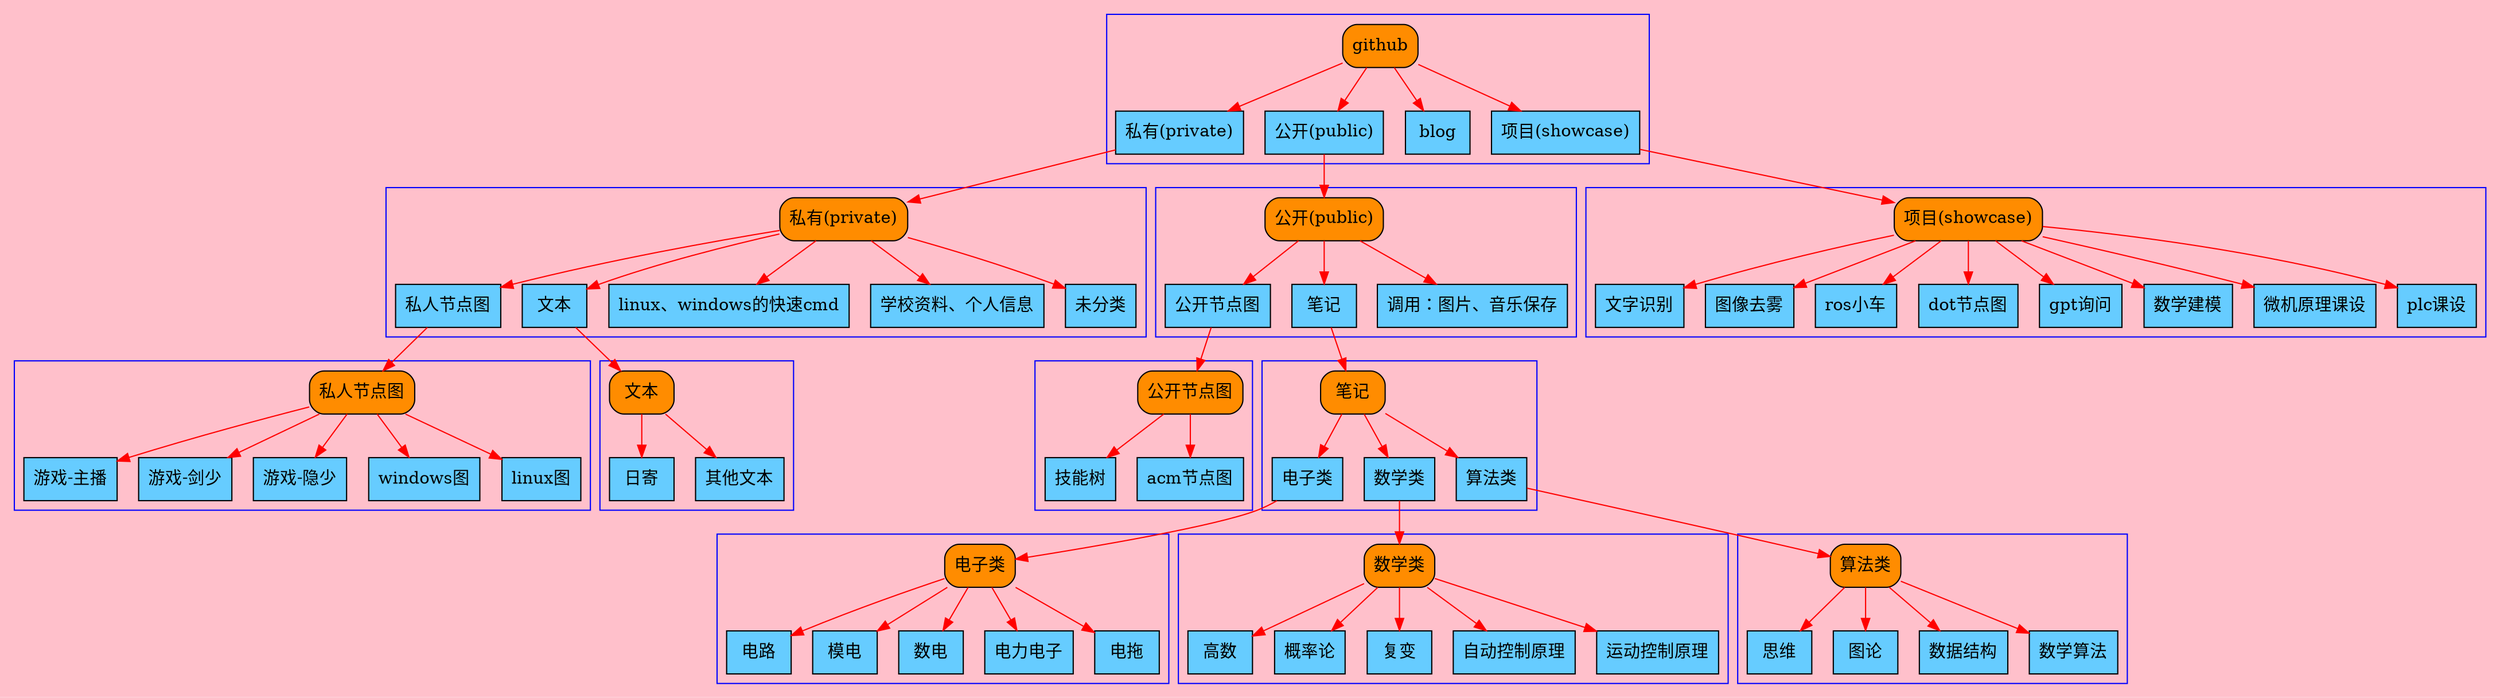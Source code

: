 digraph Example{
graph [bgcolor="pink"]
subgraph cluster_1{
	color="blue"
	1 3 5 7 9
}
subgraph cluster_2{
	color="blue"
	2 11 13 15 17 19
}
subgraph cluster_4{
	color="blue"
	4 21 23 25
}
subgraph cluster_8{
	color="blue"
	8 27 29 31 33 35 37 39 41
}
subgraph cluster_20{
	color="blue"
	20 43 45
}
subgraph cluster_10{
	color="blue"
	10 47 49 51 53 55
}
subgraph cluster_22{
	color="blue"
	22 57 59 61
}
subgraph cluster_56{
	color="blue"
	56 63 65 67 69 71
}
subgraph cluster_58{
	color="blue"
	58 73 75 77 79 81
}
subgraph cluster_60{
	color="blue"
	60 83 85 87 89
}
subgraph cluster_12{
	color="blue"
	12 91 93
}
1 [label="github",shape="Mrecord",style="filled",fillcolor="#FF8C00"]
1 -> {9,7,5,3}[style="solid",color="red"]
9 -> {8}[style="solid",color="red"]
5 -> {4}[style="solid",color="red"]
3 -> {2}[style="solid",color="red"]
8 -> {41,39,37,35,33,31,29,27}[style="solid",color="red"]
4 -> {25,23,21}[style="solid",color="red"]
2 -> {19,17,15,13,11}[style="solid",color="red"]
23 -> {22}[style="solid",color="red"]
21 -> {20}[style="solid",color="red"]
13 -> {12}[style="solid",color="red"]
11 -> {10}[style="solid",color="red"]
22 -> {61,59,57}[style="solid",color="red"]
20 -> {45,43}[style="solid",color="red"]
12 -> {93,91}[style="solid",color="red"]
10 -> {55,53,51,49,47}[style="solid",color="red"]
61 -> {60}[style="solid",color="red"]
59 -> {58}[style="solid",color="red"]
57 -> {56}[style="solid",color="red"]
60 -> {89,87,85,83}[style="solid",color="red"]
58 -> {81,79,77,75,73}[style="solid",color="red"]
56 -> {71,69,67,65,63}[style="solid",color="red"]
2 [label="私有(private)",shape="Mrecord",style="filled",fillcolor="#FF8C00"]
3 [label="私有(private)",shape="box",style="filled",fillcolor="#66CCff"]
4 [label="公开(public)",shape="Mrecord",style="filled",fillcolor="#FF8C00"]
5 [label="公开(public)",shape="box",style="filled",fillcolor="#66CCff"]
7 [label="blog",shape="box",style="filled",fillcolor="#66CCff"]
8 [label="项目(showcase)",shape="Mrecord",style="filled",fillcolor="#FF8C00"]
9 [label="项目(showcase)",shape="box",style="filled",fillcolor="#66CCff"]
10 [label="私人节点图",shape="Mrecord",style="filled",fillcolor="#FF8C00"]
11 [label="私人节点图",shape="box",style="filled",fillcolor="#66CCff"]
12 [label="文本",shape="Mrecord",style="filled",fillcolor="#FF8C00"]
13 [label="文本",shape="box",style="filled",fillcolor="#66CCff"]
15 [label="linux、windows的快速cmd",shape="box",style="filled",fillcolor="#66CCff"]
17 [label="学校资料、个人信息",shape="box",style="filled",fillcolor="#66CCff"]
19 [label="未分类",shape="box",style="filled",fillcolor="#66CCff"]
20 [label="公开节点图",shape="Mrecord",style="filled",fillcolor="#FF8C00"]
21 [label="公开节点图",shape="box",style="filled",fillcolor="#66CCff"]
22 [label="笔记",shape="Mrecord",style="filled",fillcolor="#FF8C00"]
23 [label="笔记",shape="box",style="filled",fillcolor="#66CCff"]
25 [label="调用：图片、音乐保存",shape="box",style="filled",fillcolor="#66CCff"]
27 [label="文字识别",shape="box",style="filled",fillcolor="#66CCff"]
29 [label="图像去雾",shape="box",style="filled",fillcolor="#66CCff"]
31 [label="ros小车",shape="box",style="filled",fillcolor="#66CCff"]
33 [label="dot节点图",shape="box",style="filled",fillcolor="#66CCff"]
35 [label="gpt询问",shape="box",style="filled",fillcolor="#66CCff"]
37 [label="数学建模",shape="box",style="filled",fillcolor="#66CCff"]
39 [label="微机原理课设",shape="box",style="filled",fillcolor="#66CCff"]
41 [label="plc课设",shape="box",style="filled",fillcolor="#66CCff"]
43 [label="技能树",shape="box",style="filled",fillcolor="#66CCff"]
45 [label="acm节点图",shape="box",style="filled",fillcolor="#66CCff"]
47 [label="游戏-主播",shape="box",style="filled",fillcolor="#66CCff"]
49 [label="游戏-剑少",shape="box",style="filled",fillcolor="#66CCff"]
51 [label="游戏-隐少",shape="box",style="filled",fillcolor="#66CCff"]
53 [label="windows图",shape="box",style="filled",fillcolor="#66CCff"]
55 [label="linux图",shape="box",style="filled",fillcolor="#66CCff"]
56 [label="电子类",shape="Mrecord",style="filled",fillcolor="#FF8C00"]
57 [label="电子类",shape="box",style="filled",fillcolor="#66CCff"]
58 [label="数学类",shape="Mrecord",style="filled",fillcolor="#FF8C00"]
59 [label="数学类",shape="box",style="filled",fillcolor="#66CCff"]
60 [label="算法类",shape="Mrecord",style="filled",fillcolor="#FF8C00"]
61 [label="算法类",shape="box",style="filled",fillcolor="#66CCff"]
63 [label="电路",shape="box",style="filled",fillcolor="#66CCff"]
65 [label="模电",shape="box",style="filled",fillcolor="#66CCff"]
67 [label="数电",shape="box",style="filled",fillcolor="#66CCff"]
69 [label="电力电子",shape="box",style="filled",fillcolor="#66CCff"]
71 [label="电拖",shape="box",style="filled",fillcolor="#66CCff"]
73 [label="高数",shape="box",style="filled",fillcolor="#66CCff"]
75 [label="概率论",shape="box",style="filled",fillcolor="#66CCff"]
77 [label="复变",shape="box",style="filled",fillcolor="#66CCff"]
79 [label="自动控制原理",shape="box",style="filled",fillcolor="#66CCff"]
81 [label="运动控制原理",shape="box",style="filled",fillcolor="#66CCff"]
83 [label="思维",shape="box",style="filled",fillcolor="#66CCff"]
85 [label="图论",shape="box",style="filled",fillcolor="#66CCff"]
87 [label="数据结构",shape="box",style="filled",fillcolor="#66CCff"]
89 [label="数学算法",shape="box",style="filled",fillcolor="#66CCff"]
91 [label="日寄",shape="box",style="filled",fillcolor="#66CCff"]
93 [label="其他文本",shape="box",style="filled",fillcolor="#66CCff"]
}